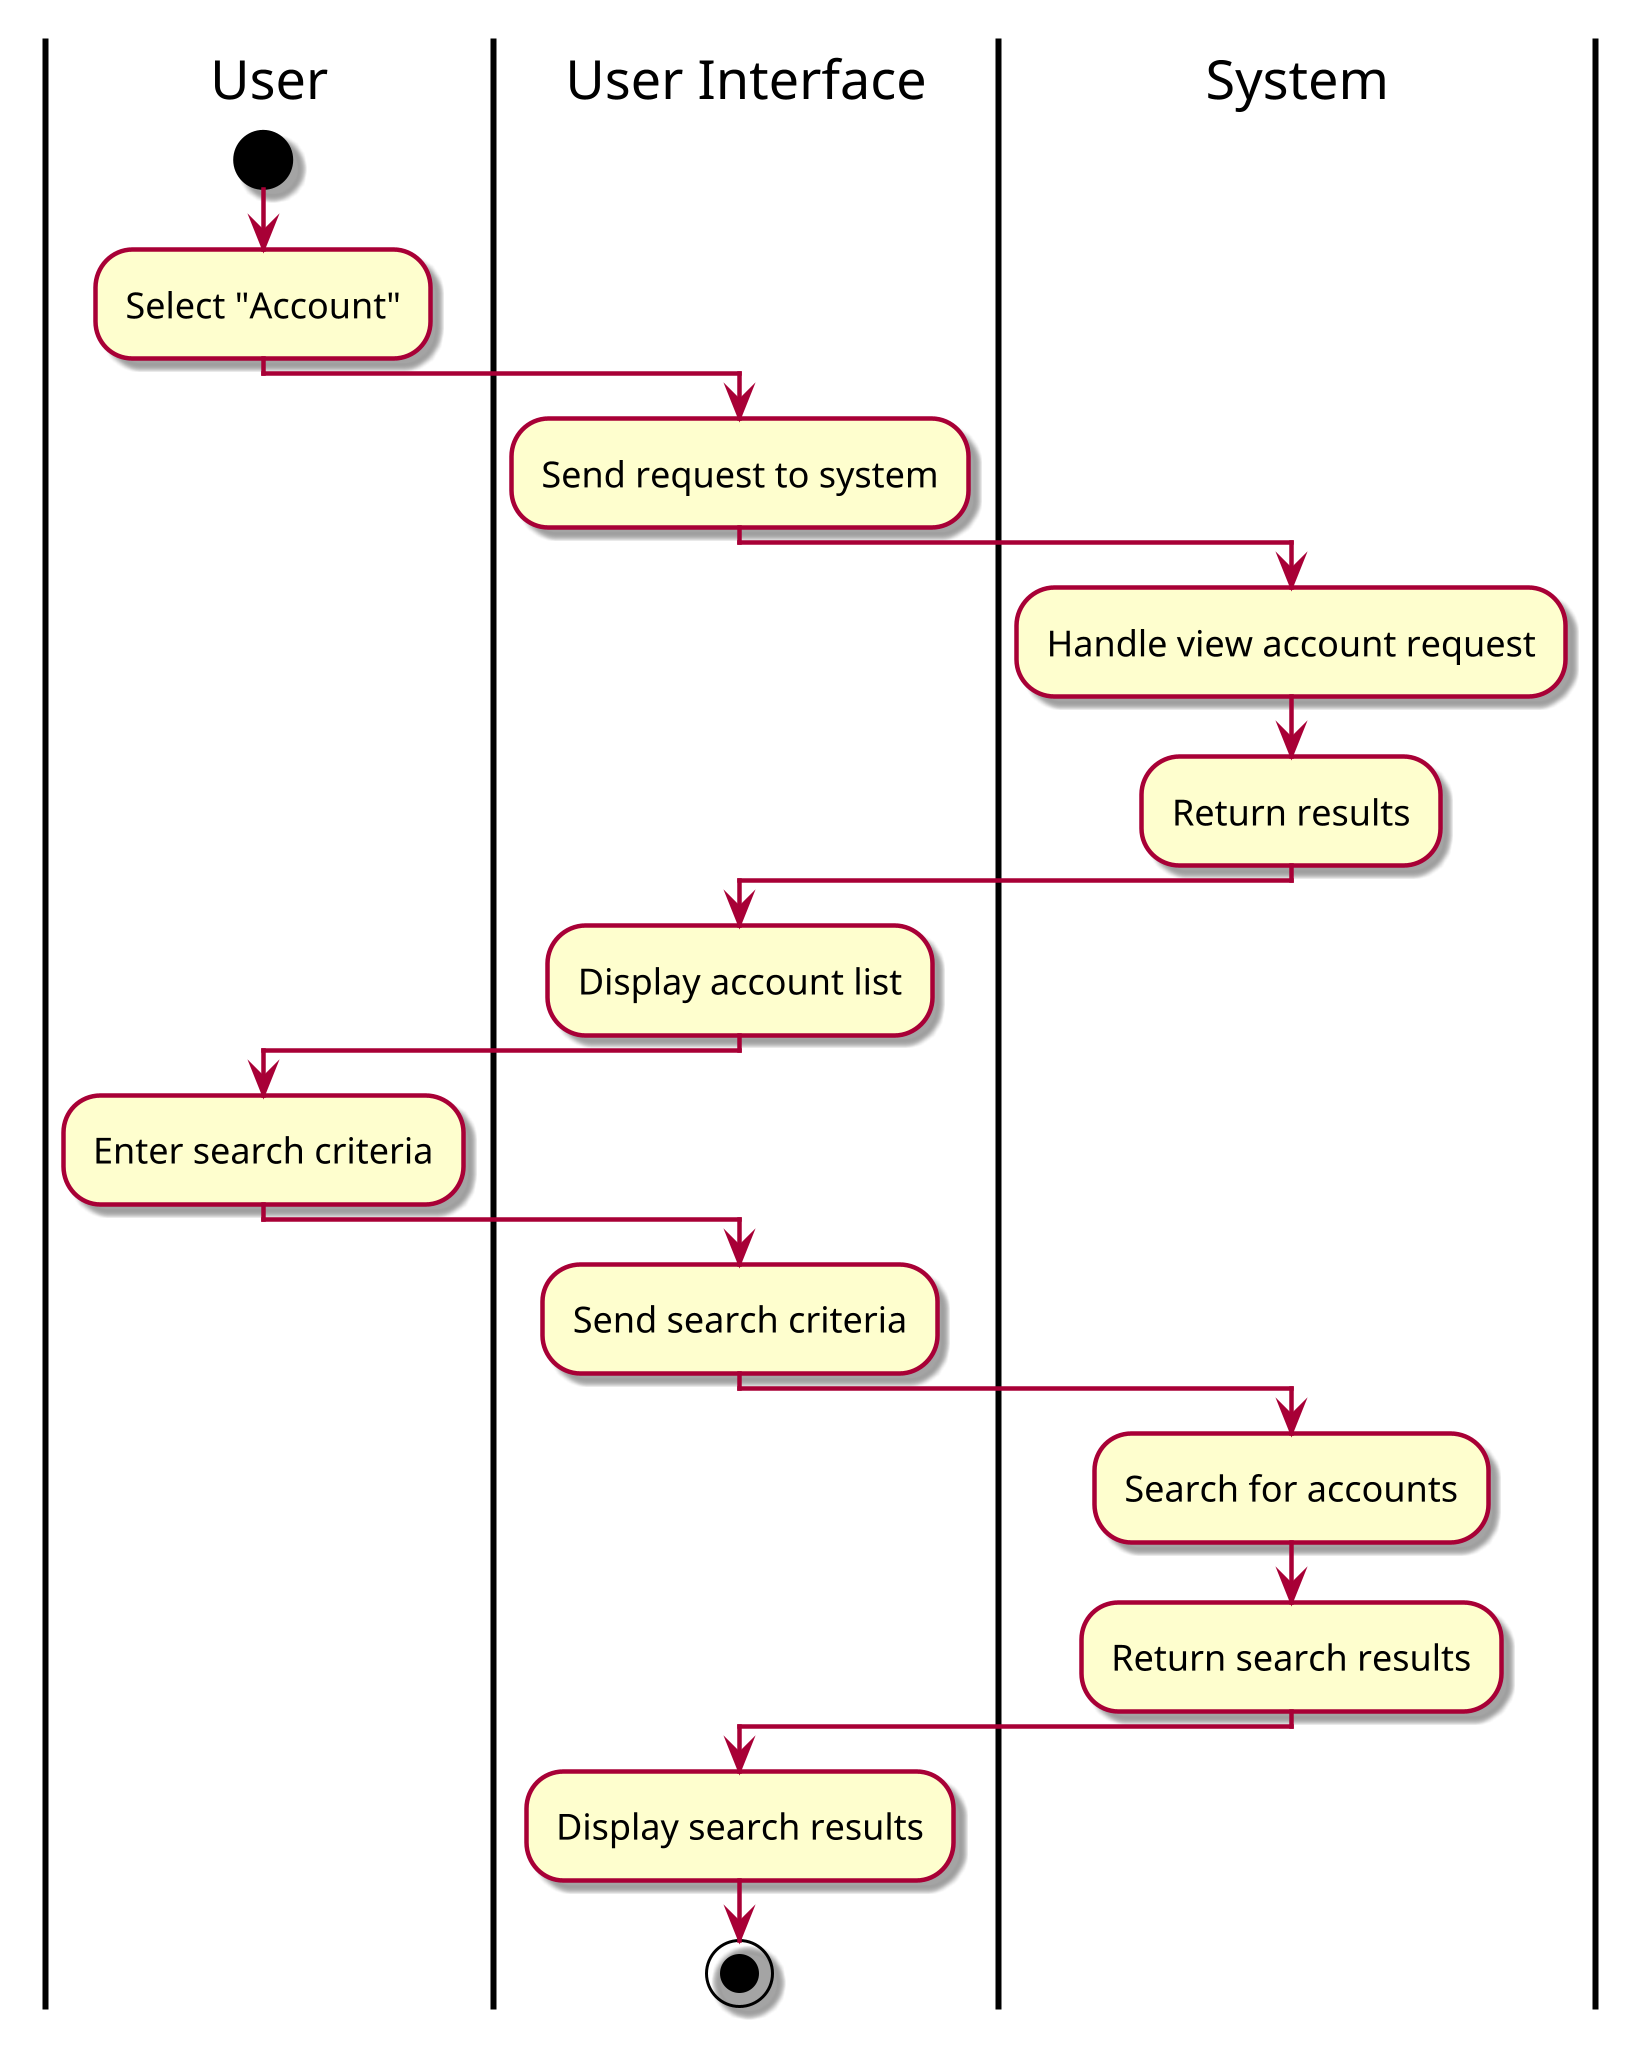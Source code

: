 @startuml View User
skin rose
scale 3

|User|
start
:Select "Account";
|User Interface|
:Send request to system;
|System|
:Handle view account request;
:Return results;
|User Interface|
:Display account list;
|User|
:Enter search criteria;
|User Interface|
:Send search criteria;
|System|
:Search for accounts;
:Return search results;
|User Interface|
:Display search results;
stop